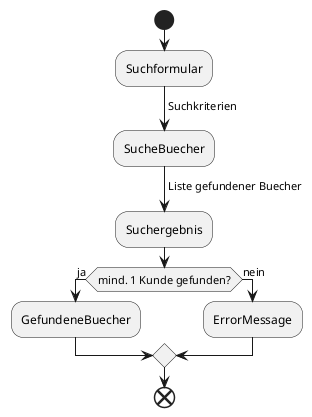 ' Copyright (C) 2022 - present Juergen Zimmermann, Hochschule Karlsruhe
'
' This program is free software: you can redistribute it and/or modify
' it under the terms of the GNU General Public License as published by
' the Free Software Foundation, either version 3 of the License, or
' (at your option) any later version.
'
' This program is distributed in the hope that it will be useful,
' but WITHOUT ANY WARRANTY; without even the implied warranty of
' MERCHANTABILITY or FITNESS FOR A PARTICULAR PURPOSE.  See the
' GNU General Public License for more details.
'
' You should have received a copy of the GNU General Public License
' along with this program.  If not, see <https://www.gnu.org/licenses/>.

' Preview durch <Alt>d
' https://plantuml.com/de/activity-diagram-beta
' https://plantuml.com/de/guide

@startuml Datenfluss

start

:Suchformular;
-> Suchkriterien;
:SucheBuecher;
-> Liste gefundener Buecher;
:Suchergebnis;

if (mind. 1 Kunde gefunden?) then (ja)
  :GefundeneBuecher;
else (nein)
  :ErrorMessage;
endif

end

@enduml
